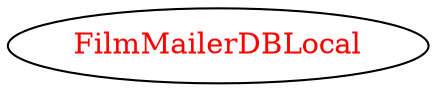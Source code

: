 digraph dependencyGraph {
 concentrate=true;
 ranksep="2.0";
 rankdir="LR"; 
 splines="ortho";
"FilmMailerDBLocal" [fontcolor="red"];
}